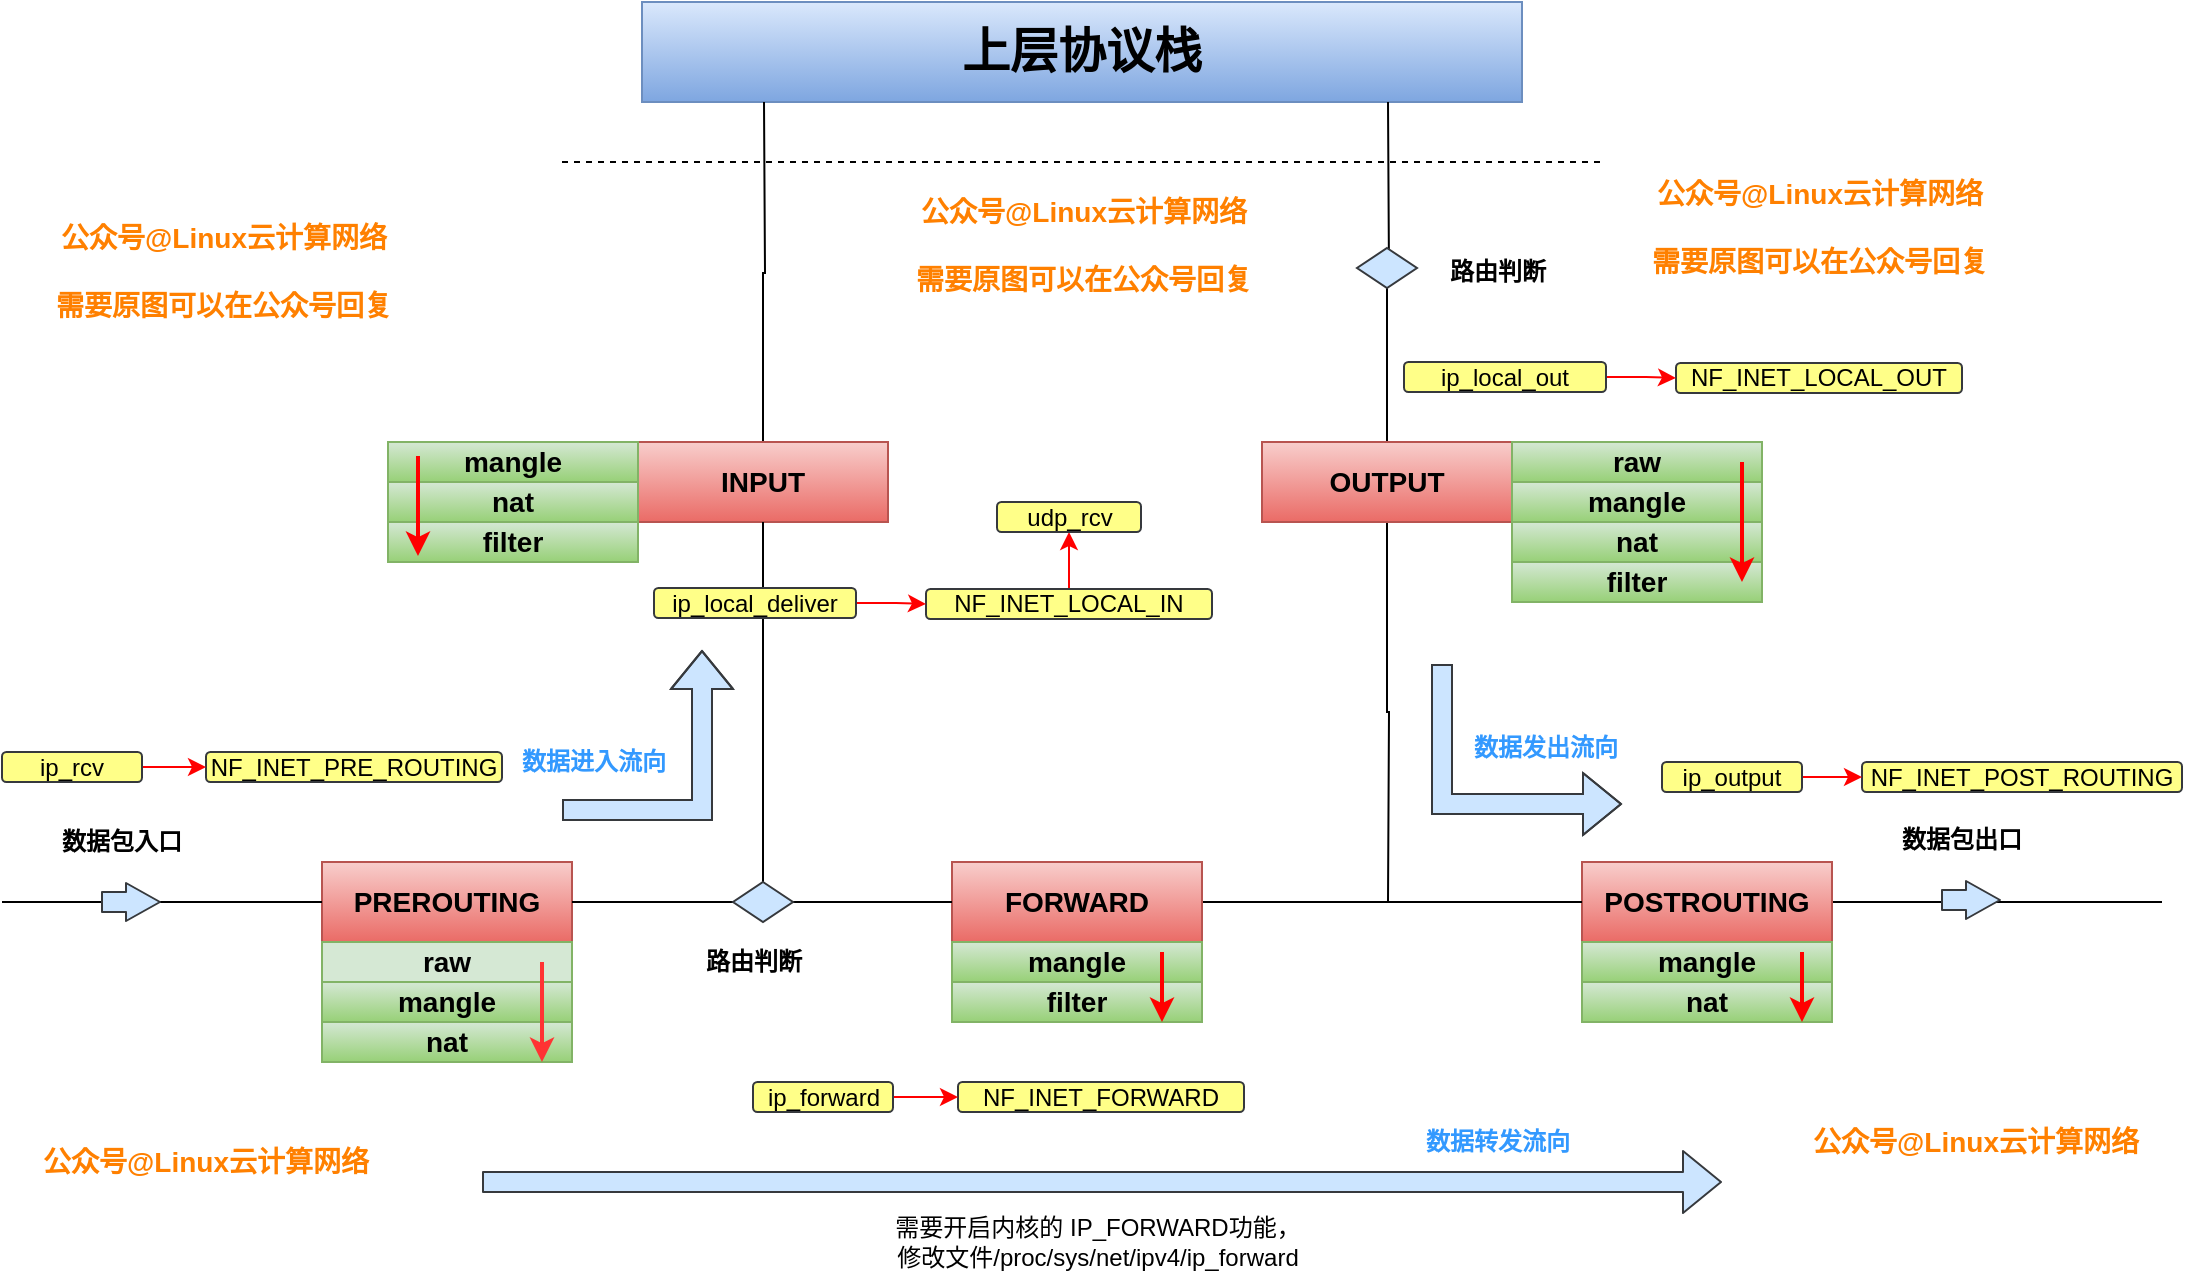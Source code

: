 <mxfile version="12.2.6" type="github" pages="1">
  <diagram id="bEqfqw1uMpefOEqq5Ksn" name="Page-1">
    <mxGraphModel dx="1908" dy="557" grid="1" gridSize="10" guides="1" tooltips="1" connect="1" arrows="1" fold="1" page="1" pageScale="1" pageWidth="827" pageHeight="1169" math="0" shadow="0">
      <root>
        <mxCell id="0"/>
        <mxCell id="1" parent="0"/>
        <mxCell id="d_MARhWFFSnt5gxG_KsG-63" value="NF_INET_PRE_ROUTING" style="rounded=1;whiteSpace=wrap;html=1;fillColor=#ffff88;strokeColor=#36393d;" parent="1" vertex="1">
          <mxGeometry x="-58" y="455" width="148" height="15" as="geometry"/>
        </mxCell>
        <mxCell id="d_MARhWFFSnt5gxG_KsG-67" style="edgeStyle=orthogonalEdgeStyle;rounded=0;comic=0;orthogonalLoop=1;jettySize=auto;html=1;exitX=1;exitY=0.5;exitDx=0;exitDy=0;entryX=0;entryY=0.5;entryDx=0;entryDy=0;shadow=0;sourcePerimeterSpacing=0;targetPerimeterSpacing=0;strokeColor=#FF0000;strokeWidth=1;" parent="1" source="d_MARhWFFSnt5gxG_KsG-61" target="d_MARhWFFSnt5gxG_KsG-63" edge="1">
          <mxGeometry relative="1" as="geometry"/>
        </mxCell>
        <mxCell id="d_MARhWFFSnt5gxG_KsG-61" value="ip_rcv" style="rounded=1;whiteSpace=wrap;html=1;fillColor=#ffff88;strokeColor=#36393d;" parent="1" vertex="1">
          <mxGeometry x="-160" y="455" width="70" height="15" as="geometry"/>
        </mxCell>
        <mxCell id="lUowFE6NQOimMYLQ2tVD-1" value="&lt;font style=&quot;font-size: 24px&quot;&gt;&lt;b&gt;上层协议栈&lt;/b&gt;&lt;/font&gt;" style="rounded=0;whiteSpace=wrap;html=1;fillColor=#dae8fc;strokeColor=#6c8ebf;gradientColor=#7ea6e0;" parent="1" vertex="1">
          <mxGeometry x="160" y="80" width="440" height="50" as="geometry"/>
        </mxCell>
        <mxCell id="lUowFE6NQOimMYLQ2tVD-2" value="" style="endArrow=none;dashed=1;html=1;" parent="1" edge="1">
          <mxGeometry width="50" height="50" relative="1" as="geometry">
            <mxPoint x="120" y="160" as="sourcePoint"/>
            <mxPoint x="640" y="160" as="targetPoint"/>
          </mxGeometry>
        </mxCell>
        <mxCell id="lUowFE6NQOimMYLQ2tVD-28" style="edgeStyle=orthogonalEdgeStyle;rounded=0;orthogonalLoop=1;jettySize=auto;html=1;exitX=1;exitY=0.5;exitDx=0;exitDy=0;endArrow=none;endFill=0;" parent="1" source="lUowFE6NQOimMYLQ2tVD-8" edge="1">
          <mxGeometry relative="1" as="geometry">
            <mxPoint x="920" y="530" as="targetPoint"/>
          </mxGeometry>
        </mxCell>
        <mxCell id="lUowFE6NQOimMYLQ2tVD-8" value="&lt;b style=&quot;white-space: normal ; font-size: 14px&quot;&gt;POSTROUTING&lt;/b&gt;" style="rounded=0;whiteSpace=wrap;html=1;shadow=0;glass=0;comic=0;fillColor=#f8cecc;strokeColor=#b85450;gradientColor=#ea6b66;" parent="1" vertex="1">
          <mxGeometry x="630" y="510" width="125" height="40" as="geometry"/>
        </mxCell>
        <mxCell id="lUowFE6NQOimMYLQ2tVD-9" value="&lt;b style=&quot;font-size: 14px&quot;&gt;PREROUTING&lt;/b&gt;" style="rounded=0;whiteSpace=wrap;html=1;shadow=0;glass=0;comic=0;fillColor=#f8cecc;strokeColor=#b85450;gradientColor=#ea6b66;" parent="1" vertex="1">
          <mxGeometry y="510" width="125" height="40" as="geometry"/>
        </mxCell>
        <mxCell id="lUowFE6NQOimMYLQ2tVD-15" style="edgeStyle=orthogonalEdgeStyle;rounded=0;orthogonalLoop=1;jettySize=auto;html=1;exitX=1;exitY=0.5;exitDx=0;exitDy=0;entryX=0;entryY=0.5;entryDx=0;entryDy=0;endArrow=none;endFill=0;" parent="1" source="lUowFE6NQOimMYLQ2tVD-10" target="lUowFE6NQOimMYLQ2tVD-8" edge="1">
          <mxGeometry relative="1" as="geometry"/>
        </mxCell>
        <mxCell id="lUowFE6NQOimMYLQ2tVD-10" value="&lt;b style=&quot;font-size: 14px&quot;&gt;FORWARD&lt;/b&gt;" style="rounded=0;whiteSpace=wrap;html=1;shadow=0;glass=0;comic=0;fillColor=#f8cecc;strokeColor=#b85450;gradientColor=#ea6b66;" parent="1" vertex="1">
          <mxGeometry x="315" y="510" width="125" height="40" as="geometry"/>
        </mxCell>
        <mxCell id="lUowFE6NQOimMYLQ2tVD-24" style="edgeStyle=orthogonalEdgeStyle;rounded=0;orthogonalLoop=1;jettySize=auto;html=1;endArrow=none;endFill=0;" parent="1" source="lUowFE6NQOimMYLQ2tVD-11" edge="1">
          <mxGeometry relative="1" as="geometry">
            <mxPoint x="221" y="130" as="targetPoint"/>
          </mxGeometry>
        </mxCell>
        <mxCell id="lUowFE6NQOimMYLQ2tVD-11" value="&lt;b style=&quot;font-size: 14px&quot;&gt;INPUT&lt;/b&gt;" style="rounded=0;whiteSpace=wrap;html=1;shadow=0;glass=0;comic=0;fillColor=#f8cecc;strokeColor=#b85450;gradientColor=#ea6b66;" parent="1" vertex="1">
          <mxGeometry x="158" y="300" width="125" height="40" as="geometry"/>
        </mxCell>
        <mxCell id="lUowFE6NQOimMYLQ2tVD-25" style="edgeStyle=orthogonalEdgeStyle;rounded=0;orthogonalLoop=1;jettySize=auto;html=1;endArrow=none;endFill=0;" parent="1" source="lUowFE6NQOimMYLQ2tVD-12" edge="1">
          <mxGeometry relative="1" as="geometry">
            <mxPoint x="533" y="130" as="targetPoint"/>
          </mxGeometry>
        </mxCell>
        <mxCell id="lUowFE6NQOimMYLQ2tVD-27" style="edgeStyle=orthogonalEdgeStyle;rounded=0;orthogonalLoop=1;jettySize=auto;html=1;exitX=0.5;exitY=1;exitDx=0;exitDy=0;endArrow=none;endFill=0;" parent="1" source="lUowFE6NQOimMYLQ2tVD-12" edge="1">
          <mxGeometry relative="1" as="geometry">
            <mxPoint x="533" y="530" as="targetPoint"/>
          </mxGeometry>
        </mxCell>
        <mxCell id="lUowFE6NQOimMYLQ2tVD-12" value="&lt;b style=&quot;font-size: 14px&quot;&gt;OUTPUT&lt;/b&gt;" style="rounded=0;whiteSpace=wrap;html=1;shadow=0;glass=0;comic=0;fillColor=#f8cecc;strokeColor=#b85450;gradientColor=#ea6b66;" parent="1" vertex="1">
          <mxGeometry x="470" y="300" width="125" height="40" as="geometry"/>
        </mxCell>
        <mxCell id="lUowFE6NQOimMYLQ2tVD-13" value="" style="endArrow=none;html=1;entryX=0;entryY=0.5;entryDx=0;entryDy=0;endFill=0;" parent="1" target="lUowFE6NQOimMYLQ2tVD-9" edge="1">
          <mxGeometry width="50" height="50" relative="1" as="geometry">
            <mxPoint x="-160" y="530" as="sourcePoint"/>
            <mxPoint x="60" y="570" as="targetPoint"/>
          </mxGeometry>
        </mxCell>
        <mxCell id="lUowFE6NQOimMYLQ2tVD-18" style="edgeStyle=orthogonalEdgeStyle;rounded=0;orthogonalLoop=1;jettySize=auto;html=1;exitX=1;exitY=0.5;exitDx=0;exitDy=0;entryX=0;entryY=0.5;entryDx=0;entryDy=0;endArrow=none;endFill=0;" parent="1" source="lUowFE6NQOimMYLQ2tVD-9" target="lUowFE6NQOimMYLQ2tVD-17" edge="1">
          <mxGeometry relative="1" as="geometry">
            <mxPoint x="125" y="530" as="sourcePoint"/>
            <mxPoint x="200" y="530" as="targetPoint"/>
          </mxGeometry>
        </mxCell>
        <mxCell id="lUowFE6NQOimMYLQ2tVD-22" style="edgeStyle=orthogonalEdgeStyle;rounded=0;orthogonalLoop=1;jettySize=auto;html=1;exitX=0.5;exitY=0;exitDx=0;exitDy=0;entryX=0.5;entryY=1;entryDx=0;entryDy=0;endArrow=none;endFill=0;" parent="1" source="lUowFE6NQOimMYLQ2tVD-17" target="lUowFE6NQOimMYLQ2tVD-11" edge="1">
          <mxGeometry relative="1" as="geometry"/>
        </mxCell>
        <mxCell id="lUowFE6NQOimMYLQ2tVD-23" style="edgeStyle=orthogonalEdgeStyle;rounded=0;orthogonalLoop=1;jettySize=auto;html=1;exitX=1;exitY=0.5;exitDx=0;exitDy=0;entryX=0;entryY=0.5;entryDx=0;entryDy=0;endArrow=none;endFill=0;" parent="1" source="lUowFE6NQOimMYLQ2tVD-17" target="lUowFE6NQOimMYLQ2tVD-10" edge="1">
          <mxGeometry relative="1" as="geometry"/>
        </mxCell>
        <mxCell id="lUowFE6NQOimMYLQ2tVD-17" value="" style="rhombus;whiteSpace=wrap;html=1;shadow=0;glass=0;comic=0;fillColor=#cce5ff;strokeColor=#36393d;" parent="1" vertex="1">
          <mxGeometry x="205.5" y="520" width="30" height="20" as="geometry"/>
        </mxCell>
        <mxCell id="lUowFE6NQOimMYLQ2tVD-29" value="" style="rhombus;whiteSpace=wrap;html=1;shadow=0;glass=0;comic=0;fillColor=#cce5ff;strokeColor=#36393d;" parent="1" vertex="1">
          <mxGeometry x="517.5" y="203" width="30" height="20" as="geometry"/>
        </mxCell>
        <mxCell id="d_MARhWFFSnt5gxG_KsG-7" value="" style="group;fillColor=#d5e8d4;strokeColor=#82b366;gradientColor=#97d077;" parent="1" vertex="1" connectable="0">
          <mxGeometry y="550" width="125" height="60" as="geometry"/>
        </mxCell>
        <mxCell id="d_MARhWFFSnt5gxG_KsG-4" value="&lt;b style=&quot;font-size: 14px&quot;&gt;raw&lt;/b&gt;" style="rounded=0;whiteSpace=wrap;html=1;shadow=0;glass=0;comic=0;fillColor=#d5e8d4;strokeColor=#82b366;" parent="d_MARhWFFSnt5gxG_KsG-7" vertex="1">
          <mxGeometry width="125" height="20" as="geometry"/>
        </mxCell>
        <mxCell id="d_MARhWFFSnt5gxG_KsG-5" value="&lt;b style=&quot;font-size: 14px&quot;&gt;mangle&lt;/b&gt;" style="rounded=0;whiteSpace=wrap;html=1;shadow=0;glass=0;comic=0;fillColor=#d5e8d4;strokeColor=#82b366;gradientColor=#97d077;" parent="d_MARhWFFSnt5gxG_KsG-7" vertex="1">
          <mxGeometry y="20" width="125" height="20" as="geometry"/>
        </mxCell>
        <mxCell id="d_MARhWFFSnt5gxG_KsG-6" value="&lt;b style=&quot;font-size: 14px&quot;&gt;nat&lt;/b&gt;" style="rounded=0;whiteSpace=wrap;html=1;shadow=0;glass=0;comic=0;fillColor=#d5e8d4;strokeColor=#82b366;gradientColor=#97d077;" parent="d_MARhWFFSnt5gxG_KsG-7" vertex="1">
          <mxGeometry y="40" width="125" height="20" as="geometry"/>
        </mxCell>
        <mxCell id="d_MARhWFFSnt5gxG_KsG-22" value="" style="endArrow=classic;html=1;strokeColor=#FF3333;strokeWidth=2;fillColor=#d5e8d4;" parent="d_MARhWFFSnt5gxG_KsG-7" edge="1">
          <mxGeometry width="50" height="50" relative="1" as="geometry">
            <mxPoint x="110" y="10" as="sourcePoint"/>
            <mxPoint x="110" y="60" as="targetPoint"/>
          </mxGeometry>
        </mxCell>
        <mxCell id="d_MARhWFFSnt5gxG_KsG-9" value="&lt;b style=&quot;font-size: 14px&quot;&gt;mangle&lt;/b&gt;" style="rounded=0;whiteSpace=wrap;html=1;shadow=0;glass=0;comic=0;fillColor=#d5e8d4;strokeColor=#82b366;gradientColor=#97d077;" parent="1" vertex="1">
          <mxGeometry x="33" y="300" width="125" height="20" as="geometry"/>
        </mxCell>
        <mxCell id="d_MARhWFFSnt5gxG_KsG-10" value="&lt;b style=&quot;font-size: 14px&quot;&gt;nat&lt;/b&gt;" style="rounded=0;whiteSpace=wrap;html=1;shadow=0;glass=0;comic=0;fillColor=#d5e8d4;strokeColor=#82b366;gradientColor=#97d077;" parent="1" vertex="1">
          <mxGeometry x="33" y="320" width="125" height="20" as="geometry"/>
        </mxCell>
        <mxCell id="d_MARhWFFSnt5gxG_KsG-11" value="&lt;b style=&quot;font-size: 14px&quot;&gt;filter&lt;/b&gt;" style="rounded=0;whiteSpace=wrap;html=1;shadow=0;glass=0;comic=0;fillColor=#d5e8d4;strokeColor=#82b366;gradientColor=#97d077;" parent="1" vertex="1">
          <mxGeometry x="33" y="340" width="125" height="20" as="geometry"/>
        </mxCell>
        <mxCell id="d_MARhWFFSnt5gxG_KsG-12" value="&lt;b style=&quot;font-size: 14px&quot;&gt;raw&lt;/b&gt;" style="rounded=0;whiteSpace=wrap;html=1;shadow=0;glass=0;comic=0;fillColor=#d5e8d4;strokeColor=#82b366;gradientColor=#97d077;" parent="1" vertex="1">
          <mxGeometry x="595" y="300" width="125" height="20" as="geometry"/>
        </mxCell>
        <mxCell id="d_MARhWFFSnt5gxG_KsG-13" value="&lt;b style=&quot;font-size: 14px&quot;&gt;mangle&lt;/b&gt;" style="rounded=0;whiteSpace=wrap;html=1;shadow=0;glass=0;comic=0;fillColor=#d5e8d4;strokeColor=#82b366;gradientColor=#97d077;" parent="1" vertex="1">
          <mxGeometry x="595" y="320" width="125" height="20" as="geometry"/>
        </mxCell>
        <mxCell id="d_MARhWFFSnt5gxG_KsG-14" value="&lt;b style=&quot;font-size: 14px&quot;&gt;nat&lt;/b&gt;" style="rounded=0;whiteSpace=wrap;html=1;shadow=0;glass=0;comic=0;fillColor=#d5e8d4;strokeColor=#82b366;gradientColor=#97d077;" parent="1" vertex="1">
          <mxGeometry x="595" y="340" width="125" height="20" as="geometry"/>
        </mxCell>
        <mxCell id="d_MARhWFFSnt5gxG_KsG-15" value="&lt;b style=&quot;font-size: 14px&quot;&gt;filter&lt;/b&gt;" style="rounded=0;whiteSpace=wrap;html=1;shadow=0;glass=0;comic=0;fillColor=#d5e8d4;strokeColor=#82b366;gradientColor=#97d077;" parent="1" vertex="1">
          <mxGeometry x="595" y="360" width="125" height="20" as="geometry"/>
        </mxCell>
        <mxCell id="d_MARhWFFSnt5gxG_KsG-16" value="&lt;b style=&quot;font-size: 14px&quot;&gt;mangle&lt;/b&gt;" style="rounded=0;whiteSpace=wrap;html=1;shadow=0;glass=0;comic=0;fillColor=#d5e8d4;strokeColor=#82b366;gradientColor=#97d077;" parent="1" vertex="1">
          <mxGeometry x="315" y="550" width="125" height="20" as="geometry"/>
        </mxCell>
        <mxCell id="d_MARhWFFSnt5gxG_KsG-17" value="&lt;b style=&quot;font-size: 14px&quot;&gt;filter&lt;/b&gt;" style="rounded=0;whiteSpace=wrap;html=1;shadow=0;glass=0;comic=0;fillColor=#d5e8d4;strokeColor=#82b366;gradientColor=#97d077;" parent="1" vertex="1">
          <mxGeometry x="315" y="570" width="125" height="20" as="geometry"/>
        </mxCell>
        <mxCell id="d_MARhWFFSnt5gxG_KsG-18" value="&lt;b style=&quot;font-size: 14px&quot;&gt;mangle&lt;/b&gt;" style="rounded=0;whiteSpace=wrap;html=1;shadow=0;glass=0;comic=0;fillColor=#d5e8d4;strokeColor=#82b366;gradientColor=#97d077;" parent="1" vertex="1">
          <mxGeometry x="630" y="550" width="125" height="20" as="geometry"/>
        </mxCell>
        <mxCell id="d_MARhWFFSnt5gxG_KsG-19" value="&lt;b style=&quot;font-size: 14px&quot;&gt;nat&lt;/b&gt;" style="rounded=0;whiteSpace=wrap;html=1;shadow=0;glass=0;comic=0;fillColor=#d5e8d4;strokeColor=#82b366;gradientColor=#97d077;" parent="1" vertex="1">
          <mxGeometry x="630" y="570" width="125" height="20" as="geometry"/>
        </mxCell>
        <mxCell id="d_MARhWFFSnt5gxG_KsG-20" value="" style="endArrow=classic;html=1;strokeColor=#FF0000;strokeWidth=2;fillColor=#d5e8d4;" parent="1" edge="1">
          <mxGeometry width="50" height="50" relative="1" as="geometry">
            <mxPoint x="48" y="307" as="sourcePoint"/>
            <mxPoint x="48" y="357" as="targetPoint"/>
          </mxGeometry>
        </mxCell>
        <mxCell id="d_MARhWFFSnt5gxG_KsG-21" value="" style="endArrow=classic;html=1;strokeColor=#FF0000;strokeWidth=2;fillColor=#d5e8d4;" parent="1" edge="1">
          <mxGeometry width="50" height="50" relative="1" as="geometry">
            <mxPoint x="710" y="310" as="sourcePoint"/>
            <mxPoint x="710" y="370" as="targetPoint"/>
          </mxGeometry>
        </mxCell>
        <mxCell id="d_MARhWFFSnt5gxG_KsG-23" value="" style="endArrow=classic;html=1;strokeColor=#FF0000;strokeWidth=2;fillColor=#d5e8d4;" parent="1" edge="1">
          <mxGeometry width="50" height="50" relative="1" as="geometry">
            <mxPoint x="420" y="555" as="sourcePoint"/>
            <mxPoint x="420" y="590" as="targetPoint"/>
          </mxGeometry>
        </mxCell>
        <mxCell id="d_MARhWFFSnt5gxG_KsG-25" value="" style="endArrow=classic;html=1;strokeColor=#FF0000;strokeWidth=2;fillColor=#d5e8d4;" parent="1" edge="1">
          <mxGeometry width="50" height="50" relative="1" as="geometry">
            <mxPoint x="740" y="555" as="sourcePoint"/>
            <mxPoint x="740" y="590" as="targetPoint"/>
          </mxGeometry>
        </mxCell>
        <mxCell id="d_MARhWFFSnt5gxG_KsG-30" value="" style="edgeStyle=segmentEdgeStyle;endArrow=classic;html=1;strokeColor=#36393d;strokeWidth=1;rounded=0;shadow=0;comic=0;shape=flexArrow;targetPerimeterSpacing=0;sourcePerimeterSpacing=0;fillColor=#cce5ff;" parent="1" edge="1">
          <mxGeometry width="50" height="50" relative="1" as="geometry">
            <mxPoint x="120" y="484" as="sourcePoint"/>
            <mxPoint x="190" y="404" as="targetPoint"/>
            <Array as="points">
              <mxPoint x="190" y="484"/>
            </Array>
          </mxGeometry>
        </mxCell>
        <mxCell id="d_MARhWFFSnt5gxG_KsG-47" value="" style="edgeStyle=segmentEdgeStyle;endArrow=classic;html=1;shadow=0;strokeColor=#36393d;strokeWidth=1;rounded=0;shape=flexArrow;fillColor=#cce5ff;" parent="1" edge="1">
          <mxGeometry width="50" height="50" relative="1" as="geometry">
            <mxPoint x="560" y="411" as="sourcePoint"/>
            <mxPoint x="650" y="481" as="targetPoint"/>
            <Array as="points">
              <mxPoint x="610" y="481"/>
              <mxPoint x="610" y="481"/>
            </Array>
          </mxGeometry>
        </mxCell>
        <mxCell id="d_MARhWFFSnt5gxG_KsG-48" value="" style="shape=flexArrow;endArrow=classic;html=1;shadow=0;strokeColor=#36393d;strokeWidth=1;fillColor=#cce5ff;" parent="1" edge="1">
          <mxGeometry width="50" height="50" relative="1" as="geometry">
            <mxPoint x="80" y="670" as="sourcePoint"/>
            <mxPoint x="700" y="670" as="targetPoint"/>
          </mxGeometry>
        </mxCell>
        <mxCell id="d_MARhWFFSnt5gxG_KsG-49" value="" style="shape=flexArrow;endArrow=classic;html=1;shadow=0;strokeColor=#36393d;strokeWidth=1;endWidth=8;endSize=5.33;fillColor=#cce5ff;" parent="1" edge="1">
          <mxGeometry width="50" height="50" relative="1" as="geometry">
            <mxPoint x="-110.5" y="530" as="sourcePoint"/>
            <mxPoint x="-80.5" y="530" as="targetPoint"/>
          </mxGeometry>
        </mxCell>
        <mxCell id="d_MARhWFFSnt5gxG_KsG-50" value="&lt;b&gt;数据包入口&lt;/b&gt;" style="text;html=1;strokeColor=none;fillColor=none;align=center;verticalAlign=middle;whiteSpace=wrap;rounded=0;" parent="1" vertex="1">
          <mxGeometry x="-140" y="490" width="80" height="20" as="geometry"/>
        </mxCell>
        <mxCell id="d_MARhWFFSnt5gxG_KsG-51" value="&lt;b&gt;&lt;font color=&quot;#3399ff&quot;&gt;数据进入流向&lt;/font&gt;&lt;/b&gt;" style="text;html=1;strokeColor=none;fillColor=none;align=center;verticalAlign=middle;whiteSpace=wrap;rounded=0;" parent="1" vertex="1">
          <mxGeometry x="95.5" y="450" width="80" height="20" as="geometry"/>
        </mxCell>
        <mxCell id="d_MARhWFFSnt5gxG_KsG-52" value="&lt;font color=&quot;#3399ff&quot;&gt;&lt;b&gt;数据发出流向&lt;/b&gt;&lt;/font&gt;" style="text;html=1;strokeColor=none;fillColor=none;align=center;verticalAlign=middle;whiteSpace=wrap;rounded=0;" parent="1" vertex="1">
          <mxGeometry x="571.5" y="443" width="80" height="20" as="geometry"/>
        </mxCell>
        <mxCell id="d_MARhWFFSnt5gxG_KsG-54" value="&lt;b&gt;路由判断&lt;/b&gt;" style="text;html=1;strokeColor=none;fillColor=none;align=center;verticalAlign=middle;whiteSpace=wrap;rounded=0;" parent="1" vertex="1">
          <mxGeometry x="175.5" y="550" width="80" height="20" as="geometry"/>
        </mxCell>
        <mxCell id="d_MARhWFFSnt5gxG_KsG-55" value="&lt;b&gt;路由判断&lt;/b&gt;" style="text;html=1;strokeColor=none;fillColor=none;align=center;verticalAlign=middle;whiteSpace=wrap;rounded=0;" parent="1" vertex="1">
          <mxGeometry x="547.5" y="205" width="80" height="20" as="geometry"/>
        </mxCell>
        <mxCell id="d_MARhWFFSnt5gxG_KsG-56" value="&lt;font color=&quot;#3399ff&quot;&gt;&lt;b&gt;数据转发流向&lt;/b&gt;&lt;/font&gt;" style="text;html=1;strokeColor=none;fillColor=none;align=center;verticalAlign=middle;whiteSpace=wrap;rounded=0;" parent="1" vertex="1">
          <mxGeometry x="547.5" y="640" width="80" height="20" as="geometry"/>
        </mxCell>
        <mxCell id="d_MARhWFFSnt5gxG_KsG-57" value="需要开启内核的 IP_FORWARD功能，修改文件/proc/sys/net/ipv4/ip_forward" style="text;html=1;strokeColor=none;fillColor=none;align=center;verticalAlign=middle;whiteSpace=wrap;rounded=0;" parent="1" vertex="1">
          <mxGeometry x="283" y="690" width="210" height="20" as="geometry"/>
        </mxCell>
        <mxCell id="d_MARhWFFSnt5gxG_KsG-58" value="" style="shape=flexArrow;endArrow=classic;html=1;shadow=0;strokeColor=#36393d;strokeWidth=1;endWidth=8;endSize=5.33;fillColor=#cce5ff;" parent="1" edge="1">
          <mxGeometry width="50" height="50" relative="1" as="geometry">
            <mxPoint x="809.5" y="529" as="sourcePoint"/>
            <mxPoint x="839.5" y="529" as="targetPoint"/>
          </mxGeometry>
        </mxCell>
        <mxCell id="d_MARhWFFSnt5gxG_KsG-59" value="&lt;b&gt;数据包出口&lt;/b&gt;" style="text;html=1;strokeColor=none;fillColor=none;align=center;verticalAlign=middle;whiteSpace=wrap;rounded=0;" parent="1" vertex="1">
          <mxGeometry x="780" y="489" width="80" height="20" as="geometry"/>
        </mxCell>
        <mxCell id="d_MARhWFFSnt5gxG_KsG-68" value="NF_INET_FORWARD" style="rounded=1;whiteSpace=wrap;html=1;fillColor=#ffff88;strokeColor=#36393d;" parent="1" vertex="1">
          <mxGeometry x="318" y="620" width="143" height="15" as="geometry"/>
        </mxCell>
        <mxCell id="d_MARhWFFSnt5gxG_KsG-69" style="edgeStyle=orthogonalEdgeStyle;rounded=0;comic=0;orthogonalLoop=1;jettySize=auto;html=1;exitX=1;exitY=0.5;exitDx=0;exitDy=0;entryX=0;entryY=0.5;entryDx=0;entryDy=0;shadow=0;sourcePerimeterSpacing=0;targetPerimeterSpacing=0;strokeColor=#FF0000;strokeWidth=1;" parent="1" source="d_MARhWFFSnt5gxG_KsG-70" target="d_MARhWFFSnt5gxG_KsG-68" edge="1">
          <mxGeometry relative="1" as="geometry"/>
        </mxCell>
        <mxCell id="d_MARhWFFSnt5gxG_KsG-70" value="ip_forward" style="rounded=1;whiteSpace=wrap;html=1;fillColor=#ffff88;strokeColor=#36393d;" parent="1" vertex="1">
          <mxGeometry x="215.5" y="620" width="70" height="15" as="geometry"/>
        </mxCell>
        <mxCell id="d_MARhWFFSnt5gxG_KsG-78" value="" style="edgeStyle=orthogonalEdgeStyle;rounded=0;comic=0;orthogonalLoop=1;jettySize=auto;html=1;shadow=0;sourcePerimeterSpacing=0;targetPerimeterSpacing=0;strokeColor=#FF0000;strokeWidth=1;" parent="1" source="d_MARhWFFSnt5gxG_KsG-71" target="d_MARhWFFSnt5gxG_KsG-77" edge="1">
          <mxGeometry relative="1" as="geometry"/>
        </mxCell>
        <mxCell id="d_MARhWFFSnt5gxG_KsG-71" value="NF_INET_LOCAL_IN" style="rounded=1;whiteSpace=wrap;html=1;fillColor=#ffff88;strokeColor=#36393d;" parent="1" vertex="1">
          <mxGeometry x="302" y="373.5" width="143" height="15" as="geometry"/>
        </mxCell>
        <mxCell id="d_MARhWFFSnt5gxG_KsG-77" value="udp_rcv" style="rounded=1;whiteSpace=wrap;html=1;fillColor=#ffff88;strokeColor=#36393d;" parent="1" vertex="1">
          <mxGeometry x="337.5" y="330" width="72" height="15" as="geometry"/>
        </mxCell>
        <mxCell id="d_MARhWFFSnt5gxG_KsG-76" value="" style="edgeStyle=orthogonalEdgeStyle;rounded=0;comic=0;orthogonalLoop=1;jettySize=auto;html=1;shadow=0;sourcePerimeterSpacing=0;targetPerimeterSpacing=0;strokeColor=#FF0000;strokeWidth=1;" parent="1" source="d_MARhWFFSnt5gxG_KsG-75" target="d_MARhWFFSnt5gxG_KsG-71" edge="1">
          <mxGeometry relative="1" as="geometry"/>
        </mxCell>
        <mxCell id="d_MARhWFFSnt5gxG_KsG-75" value="ip_local_deliver" style="rounded=1;whiteSpace=wrap;html=1;fillColor=#ffff88;strokeColor=#36393d;" parent="1" vertex="1">
          <mxGeometry x="166" y="373" width="101" height="15" as="geometry"/>
        </mxCell>
        <mxCell id="d_MARhWFFSnt5gxG_KsG-79" value="NF_INET_LOCAL_OUT" style="rounded=1;whiteSpace=wrap;html=1;fillColor=#ffff88;strokeColor=#36393d;" parent="1" vertex="1">
          <mxGeometry x="677" y="260.5" width="143" height="15" as="geometry"/>
        </mxCell>
        <mxCell id="d_MARhWFFSnt5gxG_KsG-80" value="" style="edgeStyle=orthogonalEdgeStyle;rounded=0;comic=0;orthogonalLoop=1;jettySize=auto;html=1;shadow=0;sourcePerimeterSpacing=0;targetPerimeterSpacing=0;strokeColor=#FF0000;strokeWidth=1;" parent="1" source="d_MARhWFFSnt5gxG_KsG-81" target="d_MARhWFFSnt5gxG_KsG-79" edge="1">
          <mxGeometry relative="1" as="geometry"/>
        </mxCell>
        <mxCell id="d_MARhWFFSnt5gxG_KsG-81" value="ip_local_out" style="rounded=1;whiteSpace=wrap;html=1;fillColor=#ffff88;strokeColor=#36393d;" parent="1" vertex="1">
          <mxGeometry x="541" y="260" width="101" height="15" as="geometry"/>
        </mxCell>
        <mxCell id="d_MARhWFFSnt5gxG_KsG-82" value="NF_INET_POST_ROUTING" style="rounded=1;whiteSpace=wrap;html=1;fillColor=#ffff88;strokeColor=#36393d;" parent="1" vertex="1">
          <mxGeometry x="770" y="460" width="160" height="15" as="geometry"/>
        </mxCell>
        <mxCell id="d_MARhWFFSnt5gxG_KsG-83" value="" style="edgeStyle=orthogonalEdgeStyle;rounded=0;comic=0;orthogonalLoop=1;jettySize=auto;html=1;shadow=0;sourcePerimeterSpacing=0;targetPerimeterSpacing=0;strokeColor=#FF0000;strokeWidth=1;" parent="1" source="d_MARhWFFSnt5gxG_KsG-84" target="d_MARhWFFSnt5gxG_KsG-82" edge="1">
          <mxGeometry relative="1" as="geometry"/>
        </mxCell>
        <mxCell id="d_MARhWFFSnt5gxG_KsG-84" value="ip_output" style="rounded=1;whiteSpace=wrap;html=1;fillColor=#ffff88;strokeColor=#36393d;" parent="1" vertex="1">
          <mxGeometry x="670" y="460" width="70" height="15" as="geometry"/>
        </mxCell>
        <mxCell id="d_MARhWFFSnt5gxG_KsG-85" value="&lt;font color=&quot;#ff8000&quot; style=&quot;font-size: 14px&quot;&gt;&lt;b&gt;公众号@Linux云计算网络&lt;br&gt;&lt;br&gt;需要原图可以在公众号回复&lt;br&gt;&lt;/b&gt;&lt;/font&gt;" style="text;html=1;strokeColor=none;fillColor=none;align=center;verticalAlign=middle;whiteSpace=wrap;rounded=0;" parent="1" vertex="1">
          <mxGeometry x="290" y="193" width="182" height="17" as="geometry"/>
        </mxCell>
        <mxCell id="d_MARhWFFSnt5gxG_KsG-86" value="&lt;font color=&quot;#ff8000&quot; style=&quot;font-size: 14px&quot;&gt;&lt;b&gt;公众号@Linux云计算网络&lt;br&gt;&lt;br&gt;&lt;/b&gt;&lt;/font&gt;&lt;b style=&quot;color: rgb(255 , 128 , 0) ; font-size: 14px&quot;&gt;需要原图可以在公众号回复&lt;/b&gt;&lt;font color=&quot;#ff8000&quot; style=&quot;font-size: 14px&quot;&gt;&lt;b&gt;&lt;br&gt;&lt;/b&gt;&lt;/font&gt;" style="text;html=1;strokeColor=none;fillColor=none;align=center;verticalAlign=middle;whiteSpace=wrap;rounded=0;" parent="1" vertex="1">
          <mxGeometry x="-140" y="205" width="182" height="20" as="geometry"/>
        </mxCell>
        <mxCell id="d_MARhWFFSnt5gxG_KsG-88" value="&lt;font color=&quot;#ff8000&quot; style=&quot;font-size: 14px&quot;&gt;&lt;b&gt;公众号@Linux云计算网络&lt;/b&gt;&lt;/font&gt;" style="text;html=1;strokeColor=none;fillColor=none;align=center;verticalAlign=middle;whiteSpace=wrap;rounded=0;" parent="1" vertex="1">
          <mxGeometry x="-149" y="650" width="182" height="20" as="geometry"/>
        </mxCell>
        <mxCell id="d_MARhWFFSnt5gxG_KsG-89" value="&lt;font color=&quot;#ff8000&quot; style=&quot;font-size: 14px&quot;&gt;&lt;b&gt;公众号@Linux云计算网络&lt;/b&gt;&lt;/font&gt;" style="text;html=1;strokeColor=none;fillColor=none;align=center;verticalAlign=middle;whiteSpace=wrap;rounded=0;" parent="1" vertex="1">
          <mxGeometry x="736" y="640" width="182" height="20" as="geometry"/>
        </mxCell>
        <mxCell id="Eu8m3GrKDtCdeg95e58n-1" value="&lt;font color=&quot;#ff8000&quot; style=&quot;font-size: 14px&quot;&gt;&lt;b&gt;公众号@Linux云计算网络&lt;br&gt;&lt;br&gt;需要原图可以在公众号回复&lt;br&gt;&lt;/b&gt;&lt;/font&gt;" style="text;html=1;strokeColor=none;fillColor=none;align=center;verticalAlign=middle;whiteSpace=wrap;rounded=0;" vertex="1" parent="1">
          <mxGeometry x="657.5" y="184.5" width="182" height="17" as="geometry"/>
        </mxCell>
      </root>
    </mxGraphModel>
  </diagram>
</mxfile>
